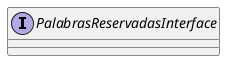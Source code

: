 @startuml

interface PalabrasReservadasInterface {
!ifdef SHOW_METHODS
    +bool has(std::string)
    +std::set<std::string>::iterator begin()
    +std::set<std::string>::iterator end()
    +std::set<std::string>::size_type size()
!endif
}

@enduml
